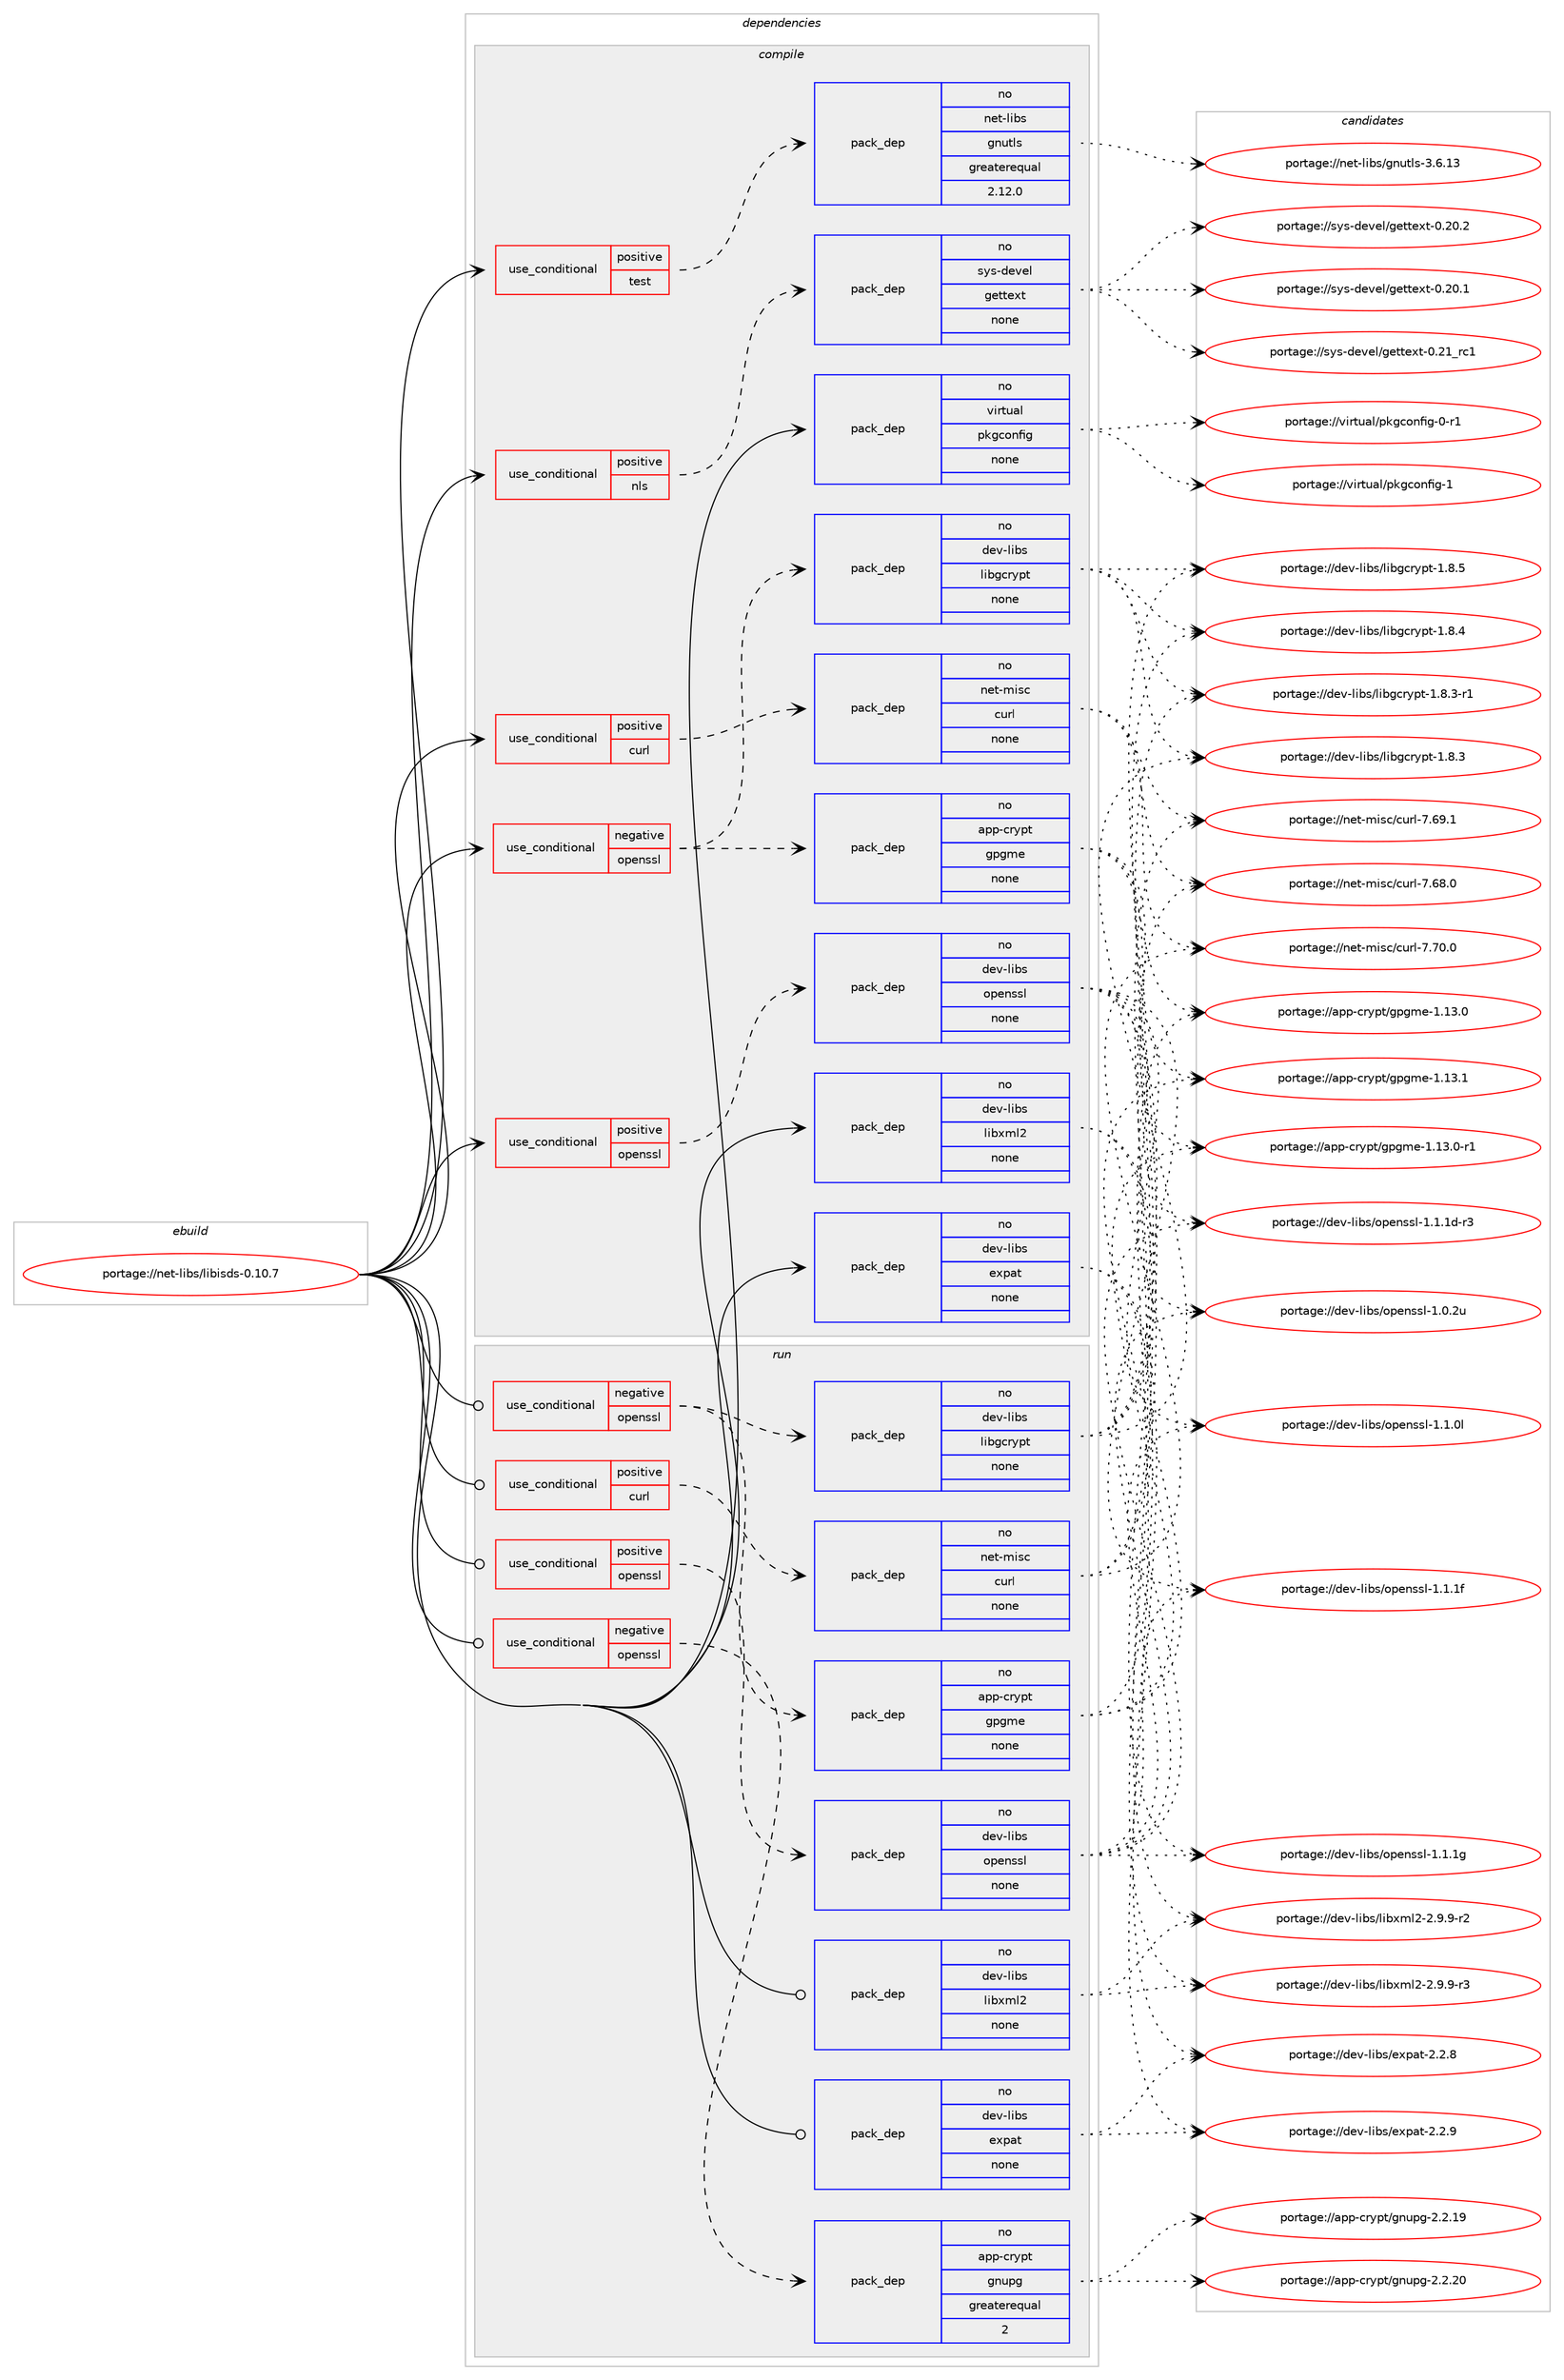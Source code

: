 digraph prolog {

# *************
# Graph options
# *************

newrank=true;
concentrate=true;
compound=true;
graph [rankdir=LR,fontname=Helvetica,fontsize=10,ranksep=1.5];#, ranksep=2.5, nodesep=0.2];
edge  [arrowhead=vee];
node  [fontname=Helvetica,fontsize=10];

# **********
# The ebuild
# **********

subgraph cluster_leftcol {
color=gray;
rank=same;
label=<<i>ebuild</i>>;
id [label="portage://net-libs/libisds-0.10.7", color=red, width=4, href="../net-libs/libisds-0.10.7.svg"];
}

# ****************
# The dependencies
# ****************

subgraph cluster_midcol {
color=gray;
label=<<i>dependencies</i>>;
subgraph cluster_compile {
fillcolor="#eeeeee";
style=filled;
label=<<i>compile</i>>;
subgraph cond2392 {
dependency11753 [label=<<TABLE BORDER="0" CELLBORDER="1" CELLSPACING="0" CELLPADDING="4"><TR><TD ROWSPAN="3" CELLPADDING="10">use_conditional</TD></TR><TR><TD>negative</TD></TR><TR><TD>openssl</TD></TR></TABLE>>, shape=none, color=red];
subgraph pack9226 {
dependency11754 [label=<<TABLE BORDER="0" CELLBORDER="1" CELLSPACING="0" CELLPADDING="4" WIDTH="220"><TR><TD ROWSPAN="6" CELLPADDING="30">pack_dep</TD></TR><TR><TD WIDTH="110">no</TD></TR><TR><TD>app-crypt</TD></TR><TR><TD>gpgme</TD></TR><TR><TD>none</TD></TR><TR><TD></TD></TR></TABLE>>, shape=none, color=blue];
}
dependency11753:e -> dependency11754:w [weight=20,style="dashed",arrowhead="vee"];
subgraph pack9227 {
dependency11755 [label=<<TABLE BORDER="0" CELLBORDER="1" CELLSPACING="0" CELLPADDING="4" WIDTH="220"><TR><TD ROWSPAN="6" CELLPADDING="30">pack_dep</TD></TR><TR><TD WIDTH="110">no</TD></TR><TR><TD>dev-libs</TD></TR><TR><TD>libgcrypt</TD></TR><TR><TD>none</TD></TR><TR><TD></TD></TR></TABLE>>, shape=none, color=blue];
}
dependency11753:e -> dependency11755:w [weight=20,style="dashed",arrowhead="vee"];
}
id:e -> dependency11753:w [weight=20,style="solid",arrowhead="vee"];
subgraph cond2393 {
dependency11756 [label=<<TABLE BORDER="0" CELLBORDER="1" CELLSPACING="0" CELLPADDING="4"><TR><TD ROWSPAN="3" CELLPADDING="10">use_conditional</TD></TR><TR><TD>positive</TD></TR><TR><TD>curl</TD></TR></TABLE>>, shape=none, color=red];
subgraph pack9228 {
dependency11757 [label=<<TABLE BORDER="0" CELLBORDER="1" CELLSPACING="0" CELLPADDING="4" WIDTH="220"><TR><TD ROWSPAN="6" CELLPADDING="30">pack_dep</TD></TR><TR><TD WIDTH="110">no</TD></TR><TR><TD>net-misc</TD></TR><TR><TD>curl</TD></TR><TR><TD>none</TD></TR><TR><TD></TD></TR></TABLE>>, shape=none, color=blue];
}
dependency11756:e -> dependency11757:w [weight=20,style="dashed",arrowhead="vee"];
}
id:e -> dependency11756:w [weight=20,style="solid",arrowhead="vee"];
subgraph cond2394 {
dependency11758 [label=<<TABLE BORDER="0" CELLBORDER="1" CELLSPACING="0" CELLPADDING="4"><TR><TD ROWSPAN="3" CELLPADDING="10">use_conditional</TD></TR><TR><TD>positive</TD></TR><TR><TD>nls</TD></TR></TABLE>>, shape=none, color=red];
subgraph pack9229 {
dependency11759 [label=<<TABLE BORDER="0" CELLBORDER="1" CELLSPACING="0" CELLPADDING="4" WIDTH="220"><TR><TD ROWSPAN="6" CELLPADDING="30">pack_dep</TD></TR><TR><TD WIDTH="110">no</TD></TR><TR><TD>sys-devel</TD></TR><TR><TD>gettext</TD></TR><TR><TD>none</TD></TR><TR><TD></TD></TR></TABLE>>, shape=none, color=blue];
}
dependency11758:e -> dependency11759:w [weight=20,style="dashed",arrowhead="vee"];
}
id:e -> dependency11758:w [weight=20,style="solid",arrowhead="vee"];
subgraph cond2395 {
dependency11760 [label=<<TABLE BORDER="0" CELLBORDER="1" CELLSPACING="0" CELLPADDING="4"><TR><TD ROWSPAN="3" CELLPADDING="10">use_conditional</TD></TR><TR><TD>positive</TD></TR><TR><TD>openssl</TD></TR></TABLE>>, shape=none, color=red];
subgraph pack9230 {
dependency11761 [label=<<TABLE BORDER="0" CELLBORDER="1" CELLSPACING="0" CELLPADDING="4" WIDTH="220"><TR><TD ROWSPAN="6" CELLPADDING="30">pack_dep</TD></TR><TR><TD WIDTH="110">no</TD></TR><TR><TD>dev-libs</TD></TR><TR><TD>openssl</TD></TR><TR><TD>none</TD></TR><TR><TD></TD></TR></TABLE>>, shape=none, color=blue];
}
dependency11760:e -> dependency11761:w [weight=20,style="dashed",arrowhead="vee"];
}
id:e -> dependency11760:w [weight=20,style="solid",arrowhead="vee"];
subgraph cond2396 {
dependency11762 [label=<<TABLE BORDER="0" CELLBORDER="1" CELLSPACING="0" CELLPADDING="4"><TR><TD ROWSPAN="3" CELLPADDING="10">use_conditional</TD></TR><TR><TD>positive</TD></TR><TR><TD>test</TD></TR></TABLE>>, shape=none, color=red];
subgraph pack9231 {
dependency11763 [label=<<TABLE BORDER="0" CELLBORDER="1" CELLSPACING="0" CELLPADDING="4" WIDTH="220"><TR><TD ROWSPAN="6" CELLPADDING="30">pack_dep</TD></TR><TR><TD WIDTH="110">no</TD></TR><TR><TD>net-libs</TD></TR><TR><TD>gnutls</TD></TR><TR><TD>greaterequal</TD></TR><TR><TD>2.12.0</TD></TR></TABLE>>, shape=none, color=blue];
}
dependency11762:e -> dependency11763:w [weight=20,style="dashed",arrowhead="vee"];
}
id:e -> dependency11762:w [weight=20,style="solid",arrowhead="vee"];
subgraph pack9232 {
dependency11764 [label=<<TABLE BORDER="0" CELLBORDER="1" CELLSPACING="0" CELLPADDING="4" WIDTH="220"><TR><TD ROWSPAN="6" CELLPADDING="30">pack_dep</TD></TR><TR><TD WIDTH="110">no</TD></TR><TR><TD>dev-libs</TD></TR><TR><TD>expat</TD></TR><TR><TD>none</TD></TR><TR><TD></TD></TR></TABLE>>, shape=none, color=blue];
}
id:e -> dependency11764:w [weight=20,style="solid",arrowhead="vee"];
subgraph pack9233 {
dependency11765 [label=<<TABLE BORDER="0" CELLBORDER="1" CELLSPACING="0" CELLPADDING="4" WIDTH="220"><TR><TD ROWSPAN="6" CELLPADDING="30">pack_dep</TD></TR><TR><TD WIDTH="110">no</TD></TR><TR><TD>dev-libs</TD></TR><TR><TD>libxml2</TD></TR><TR><TD>none</TD></TR><TR><TD></TD></TR></TABLE>>, shape=none, color=blue];
}
id:e -> dependency11765:w [weight=20,style="solid",arrowhead="vee"];
subgraph pack9234 {
dependency11766 [label=<<TABLE BORDER="0" CELLBORDER="1" CELLSPACING="0" CELLPADDING="4" WIDTH="220"><TR><TD ROWSPAN="6" CELLPADDING="30">pack_dep</TD></TR><TR><TD WIDTH="110">no</TD></TR><TR><TD>virtual</TD></TR><TR><TD>pkgconfig</TD></TR><TR><TD>none</TD></TR><TR><TD></TD></TR></TABLE>>, shape=none, color=blue];
}
id:e -> dependency11766:w [weight=20,style="solid",arrowhead="vee"];
}
subgraph cluster_compileandrun {
fillcolor="#eeeeee";
style=filled;
label=<<i>compile and run</i>>;
}
subgraph cluster_run {
fillcolor="#eeeeee";
style=filled;
label=<<i>run</i>>;
subgraph cond2397 {
dependency11767 [label=<<TABLE BORDER="0" CELLBORDER="1" CELLSPACING="0" CELLPADDING="4"><TR><TD ROWSPAN="3" CELLPADDING="10">use_conditional</TD></TR><TR><TD>negative</TD></TR><TR><TD>openssl</TD></TR></TABLE>>, shape=none, color=red];
subgraph pack9235 {
dependency11768 [label=<<TABLE BORDER="0" CELLBORDER="1" CELLSPACING="0" CELLPADDING="4" WIDTH="220"><TR><TD ROWSPAN="6" CELLPADDING="30">pack_dep</TD></TR><TR><TD WIDTH="110">no</TD></TR><TR><TD>app-crypt</TD></TR><TR><TD>gnupg</TD></TR><TR><TD>greaterequal</TD></TR><TR><TD>2</TD></TR></TABLE>>, shape=none, color=blue];
}
dependency11767:e -> dependency11768:w [weight=20,style="dashed",arrowhead="vee"];
}
id:e -> dependency11767:w [weight=20,style="solid",arrowhead="odot"];
subgraph cond2398 {
dependency11769 [label=<<TABLE BORDER="0" CELLBORDER="1" CELLSPACING="0" CELLPADDING="4"><TR><TD ROWSPAN="3" CELLPADDING="10">use_conditional</TD></TR><TR><TD>negative</TD></TR><TR><TD>openssl</TD></TR></TABLE>>, shape=none, color=red];
subgraph pack9236 {
dependency11770 [label=<<TABLE BORDER="0" CELLBORDER="1" CELLSPACING="0" CELLPADDING="4" WIDTH="220"><TR><TD ROWSPAN="6" CELLPADDING="30">pack_dep</TD></TR><TR><TD WIDTH="110">no</TD></TR><TR><TD>app-crypt</TD></TR><TR><TD>gpgme</TD></TR><TR><TD>none</TD></TR><TR><TD></TD></TR></TABLE>>, shape=none, color=blue];
}
dependency11769:e -> dependency11770:w [weight=20,style="dashed",arrowhead="vee"];
subgraph pack9237 {
dependency11771 [label=<<TABLE BORDER="0" CELLBORDER="1" CELLSPACING="0" CELLPADDING="4" WIDTH="220"><TR><TD ROWSPAN="6" CELLPADDING="30">pack_dep</TD></TR><TR><TD WIDTH="110">no</TD></TR><TR><TD>dev-libs</TD></TR><TR><TD>libgcrypt</TD></TR><TR><TD>none</TD></TR><TR><TD></TD></TR></TABLE>>, shape=none, color=blue];
}
dependency11769:e -> dependency11771:w [weight=20,style="dashed",arrowhead="vee"];
}
id:e -> dependency11769:w [weight=20,style="solid",arrowhead="odot"];
subgraph cond2399 {
dependency11772 [label=<<TABLE BORDER="0" CELLBORDER="1" CELLSPACING="0" CELLPADDING="4"><TR><TD ROWSPAN="3" CELLPADDING="10">use_conditional</TD></TR><TR><TD>positive</TD></TR><TR><TD>curl</TD></TR></TABLE>>, shape=none, color=red];
subgraph pack9238 {
dependency11773 [label=<<TABLE BORDER="0" CELLBORDER="1" CELLSPACING="0" CELLPADDING="4" WIDTH="220"><TR><TD ROWSPAN="6" CELLPADDING="30">pack_dep</TD></TR><TR><TD WIDTH="110">no</TD></TR><TR><TD>net-misc</TD></TR><TR><TD>curl</TD></TR><TR><TD>none</TD></TR><TR><TD></TD></TR></TABLE>>, shape=none, color=blue];
}
dependency11772:e -> dependency11773:w [weight=20,style="dashed",arrowhead="vee"];
}
id:e -> dependency11772:w [weight=20,style="solid",arrowhead="odot"];
subgraph cond2400 {
dependency11774 [label=<<TABLE BORDER="0" CELLBORDER="1" CELLSPACING="0" CELLPADDING="4"><TR><TD ROWSPAN="3" CELLPADDING="10">use_conditional</TD></TR><TR><TD>positive</TD></TR><TR><TD>openssl</TD></TR></TABLE>>, shape=none, color=red];
subgraph pack9239 {
dependency11775 [label=<<TABLE BORDER="0" CELLBORDER="1" CELLSPACING="0" CELLPADDING="4" WIDTH="220"><TR><TD ROWSPAN="6" CELLPADDING="30">pack_dep</TD></TR><TR><TD WIDTH="110">no</TD></TR><TR><TD>dev-libs</TD></TR><TR><TD>openssl</TD></TR><TR><TD>none</TD></TR><TR><TD></TD></TR></TABLE>>, shape=none, color=blue];
}
dependency11774:e -> dependency11775:w [weight=20,style="dashed",arrowhead="vee"];
}
id:e -> dependency11774:w [weight=20,style="solid",arrowhead="odot"];
subgraph pack9240 {
dependency11776 [label=<<TABLE BORDER="0" CELLBORDER="1" CELLSPACING="0" CELLPADDING="4" WIDTH="220"><TR><TD ROWSPAN="6" CELLPADDING="30">pack_dep</TD></TR><TR><TD WIDTH="110">no</TD></TR><TR><TD>dev-libs</TD></TR><TR><TD>expat</TD></TR><TR><TD>none</TD></TR><TR><TD></TD></TR></TABLE>>, shape=none, color=blue];
}
id:e -> dependency11776:w [weight=20,style="solid",arrowhead="odot"];
subgraph pack9241 {
dependency11777 [label=<<TABLE BORDER="0" CELLBORDER="1" CELLSPACING="0" CELLPADDING="4" WIDTH="220"><TR><TD ROWSPAN="6" CELLPADDING="30">pack_dep</TD></TR><TR><TD WIDTH="110">no</TD></TR><TR><TD>dev-libs</TD></TR><TR><TD>libxml2</TD></TR><TR><TD>none</TD></TR><TR><TD></TD></TR></TABLE>>, shape=none, color=blue];
}
id:e -> dependency11777:w [weight=20,style="solid",arrowhead="odot"];
}
}

# **************
# The candidates
# **************

subgraph cluster_choices {
rank=same;
color=gray;
label=<<i>candidates</i>>;

subgraph choice9226 {
color=black;
nodesep=1;
choice9711211245991141211121164710311210310910145494649514649 [label="portage://app-crypt/gpgme-1.13.1", color=red, width=4,href="../app-crypt/gpgme-1.13.1.svg"];
choice97112112459911412111211647103112103109101454946495146484511449 [label="portage://app-crypt/gpgme-1.13.0-r1", color=red, width=4,href="../app-crypt/gpgme-1.13.0-r1.svg"];
choice9711211245991141211121164710311210310910145494649514648 [label="portage://app-crypt/gpgme-1.13.0", color=red, width=4,href="../app-crypt/gpgme-1.13.0.svg"];
dependency11754:e -> choice9711211245991141211121164710311210310910145494649514649:w [style=dotted,weight="100"];
dependency11754:e -> choice97112112459911412111211647103112103109101454946495146484511449:w [style=dotted,weight="100"];
dependency11754:e -> choice9711211245991141211121164710311210310910145494649514648:w [style=dotted,weight="100"];
}
subgraph choice9227 {
color=black;
nodesep=1;
choice1001011184510810598115471081059810399114121112116454946564653 [label="portage://dev-libs/libgcrypt-1.8.5", color=red, width=4,href="../dev-libs/libgcrypt-1.8.5.svg"];
choice1001011184510810598115471081059810399114121112116454946564652 [label="portage://dev-libs/libgcrypt-1.8.4", color=red, width=4,href="../dev-libs/libgcrypt-1.8.4.svg"];
choice10010111845108105981154710810598103991141211121164549465646514511449 [label="portage://dev-libs/libgcrypt-1.8.3-r1", color=red, width=4,href="../dev-libs/libgcrypt-1.8.3-r1.svg"];
choice1001011184510810598115471081059810399114121112116454946564651 [label="portage://dev-libs/libgcrypt-1.8.3", color=red, width=4,href="../dev-libs/libgcrypt-1.8.3.svg"];
dependency11755:e -> choice1001011184510810598115471081059810399114121112116454946564653:w [style=dotted,weight="100"];
dependency11755:e -> choice1001011184510810598115471081059810399114121112116454946564652:w [style=dotted,weight="100"];
dependency11755:e -> choice10010111845108105981154710810598103991141211121164549465646514511449:w [style=dotted,weight="100"];
dependency11755:e -> choice1001011184510810598115471081059810399114121112116454946564651:w [style=dotted,weight="100"];
}
subgraph choice9228 {
color=black;
nodesep=1;
choice1101011164510910511599479911711410845554655484648 [label="portage://net-misc/curl-7.70.0", color=red, width=4,href="../net-misc/curl-7.70.0.svg"];
choice1101011164510910511599479911711410845554654574649 [label="portage://net-misc/curl-7.69.1", color=red, width=4,href="../net-misc/curl-7.69.1.svg"];
choice1101011164510910511599479911711410845554654564648 [label="portage://net-misc/curl-7.68.0", color=red, width=4,href="../net-misc/curl-7.68.0.svg"];
dependency11757:e -> choice1101011164510910511599479911711410845554655484648:w [style=dotted,weight="100"];
dependency11757:e -> choice1101011164510910511599479911711410845554654574649:w [style=dotted,weight="100"];
dependency11757:e -> choice1101011164510910511599479911711410845554654564648:w [style=dotted,weight="100"];
}
subgraph choice9229 {
color=black;
nodesep=1;
choice11512111545100101118101108471031011161161011201164548465049951149949 [label="portage://sys-devel/gettext-0.21_rc1", color=red, width=4,href="../sys-devel/gettext-0.21_rc1.svg"];
choice115121115451001011181011084710310111611610112011645484650484650 [label="portage://sys-devel/gettext-0.20.2", color=red, width=4,href="../sys-devel/gettext-0.20.2.svg"];
choice115121115451001011181011084710310111611610112011645484650484649 [label="portage://sys-devel/gettext-0.20.1", color=red, width=4,href="../sys-devel/gettext-0.20.1.svg"];
dependency11759:e -> choice11512111545100101118101108471031011161161011201164548465049951149949:w [style=dotted,weight="100"];
dependency11759:e -> choice115121115451001011181011084710310111611610112011645484650484650:w [style=dotted,weight="100"];
dependency11759:e -> choice115121115451001011181011084710310111611610112011645484650484649:w [style=dotted,weight="100"];
}
subgraph choice9230 {
color=black;
nodesep=1;
choice100101118451081059811547111112101110115115108454946494649103 [label="portage://dev-libs/openssl-1.1.1g", color=red, width=4,href="../dev-libs/openssl-1.1.1g.svg"];
choice100101118451081059811547111112101110115115108454946494649102 [label="portage://dev-libs/openssl-1.1.1f", color=red, width=4,href="../dev-libs/openssl-1.1.1f.svg"];
choice1001011184510810598115471111121011101151151084549464946491004511451 [label="portage://dev-libs/openssl-1.1.1d-r3", color=red, width=4,href="../dev-libs/openssl-1.1.1d-r3.svg"];
choice100101118451081059811547111112101110115115108454946494648108 [label="portage://dev-libs/openssl-1.1.0l", color=red, width=4,href="../dev-libs/openssl-1.1.0l.svg"];
choice100101118451081059811547111112101110115115108454946484650117 [label="portage://dev-libs/openssl-1.0.2u", color=red, width=4,href="../dev-libs/openssl-1.0.2u.svg"];
dependency11761:e -> choice100101118451081059811547111112101110115115108454946494649103:w [style=dotted,weight="100"];
dependency11761:e -> choice100101118451081059811547111112101110115115108454946494649102:w [style=dotted,weight="100"];
dependency11761:e -> choice1001011184510810598115471111121011101151151084549464946491004511451:w [style=dotted,weight="100"];
dependency11761:e -> choice100101118451081059811547111112101110115115108454946494648108:w [style=dotted,weight="100"];
dependency11761:e -> choice100101118451081059811547111112101110115115108454946484650117:w [style=dotted,weight="100"];
}
subgraph choice9231 {
color=black;
nodesep=1;
choice11010111645108105981154710311011711610811545514654464951 [label="portage://net-libs/gnutls-3.6.13", color=red, width=4,href="../net-libs/gnutls-3.6.13.svg"];
dependency11763:e -> choice11010111645108105981154710311011711610811545514654464951:w [style=dotted,weight="100"];
}
subgraph choice9232 {
color=black;
nodesep=1;
choice10010111845108105981154710112011297116455046504657 [label="portage://dev-libs/expat-2.2.9", color=red, width=4,href="../dev-libs/expat-2.2.9.svg"];
choice10010111845108105981154710112011297116455046504656 [label="portage://dev-libs/expat-2.2.8", color=red, width=4,href="../dev-libs/expat-2.2.8.svg"];
dependency11764:e -> choice10010111845108105981154710112011297116455046504657:w [style=dotted,weight="100"];
dependency11764:e -> choice10010111845108105981154710112011297116455046504656:w [style=dotted,weight="100"];
}
subgraph choice9233 {
color=black;
nodesep=1;
choice10010111845108105981154710810598120109108504550465746574511451 [label="portage://dev-libs/libxml2-2.9.9-r3", color=red, width=4,href="../dev-libs/libxml2-2.9.9-r3.svg"];
choice10010111845108105981154710810598120109108504550465746574511450 [label="portage://dev-libs/libxml2-2.9.9-r2", color=red, width=4,href="../dev-libs/libxml2-2.9.9-r2.svg"];
dependency11765:e -> choice10010111845108105981154710810598120109108504550465746574511451:w [style=dotted,weight="100"];
dependency11765:e -> choice10010111845108105981154710810598120109108504550465746574511450:w [style=dotted,weight="100"];
}
subgraph choice9234 {
color=black;
nodesep=1;
choice1181051141161179710847112107103991111101021051034549 [label="portage://virtual/pkgconfig-1", color=red, width=4,href="../virtual/pkgconfig-1.svg"];
choice11810511411611797108471121071039911111010210510345484511449 [label="portage://virtual/pkgconfig-0-r1", color=red, width=4,href="../virtual/pkgconfig-0-r1.svg"];
dependency11766:e -> choice1181051141161179710847112107103991111101021051034549:w [style=dotted,weight="100"];
dependency11766:e -> choice11810511411611797108471121071039911111010210510345484511449:w [style=dotted,weight="100"];
}
subgraph choice9235 {
color=black;
nodesep=1;
choice9711211245991141211121164710311011711210345504650465048 [label="portage://app-crypt/gnupg-2.2.20", color=red, width=4,href="../app-crypt/gnupg-2.2.20.svg"];
choice9711211245991141211121164710311011711210345504650464957 [label="portage://app-crypt/gnupg-2.2.19", color=red, width=4,href="../app-crypt/gnupg-2.2.19.svg"];
dependency11768:e -> choice9711211245991141211121164710311011711210345504650465048:w [style=dotted,weight="100"];
dependency11768:e -> choice9711211245991141211121164710311011711210345504650464957:w [style=dotted,weight="100"];
}
subgraph choice9236 {
color=black;
nodesep=1;
choice9711211245991141211121164710311210310910145494649514649 [label="portage://app-crypt/gpgme-1.13.1", color=red, width=4,href="../app-crypt/gpgme-1.13.1.svg"];
choice97112112459911412111211647103112103109101454946495146484511449 [label="portage://app-crypt/gpgme-1.13.0-r1", color=red, width=4,href="../app-crypt/gpgme-1.13.0-r1.svg"];
choice9711211245991141211121164710311210310910145494649514648 [label="portage://app-crypt/gpgme-1.13.0", color=red, width=4,href="../app-crypt/gpgme-1.13.0.svg"];
dependency11770:e -> choice9711211245991141211121164710311210310910145494649514649:w [style=dotted,weight="100"];
dependency11770:e -> choice97112112459911412111211647103112103109101454946495146484511449:w [style=dotted,weight="100"];
dependency11770:e -> choice9711211245991141211121164710311210310910145494649514648:w [style=dotted,weight="100"];
}
subgraph choice9237 {
color=black;
nodesep=1;
choice1001011184510810598115471081059810399114121112116454946564653 [label="portage://dev-libs/libgcrypt-1.8.5", color=red, width=4,href="../dev-libs/libgcrypt-1.8.5.svg"];
choice1001011184510810598115471081059810399114121112116454946564652 [label="portage://dev-libs/libgcrypt-1.8.4", color=red, width=4,href="../dev-libs/libgcrypt-1.8.4.svg"];
choice10010111845108105981154710810598103991141211121164549465646514511449 [label="portage://dev-libs/libgcrypt-1.8.3-r1", color=red, width=4,href="../dev-libs/libgcrypt-1.8.3-r1.svg"];
choice1001011184510810598115471081059810399114121112116454946564651 [label="portage://dev-libs/libgcrypt-1.8.3", color=red, width=4,href="../dev-libs/libgcrypt-1.8.3.svg"];
dependency11771:e -> choice1001011184510810598115471081059810399114121112116454946564653:w [style=dotted,weight="100"];
dependency11771:e -> choice1001011184510810598115471081059810399114121112116454946564652:w [style=dotted,weight="100"];
dependency11771:e -> choice10010111845108105981154710810598103991141211121164549465646514511449:w [style=dotted,weight="100"];
dependency11771:e -> choice1001011184510810598115471081059810399114121112116454946564651:w [style=dotted,weight="100"];
}
subgraph choice9238 {
color=black;
nodesep=1;
choice1101011164510910511599479911711410845554655484648 [label="portage://net-misc/curl-7.70.0", color=red, width=4,href="../net-misc/curl-7.70.0.svg"];
choice1101011164510910511599479911711410845554654574649 [label="portage://net-misc/curl-7.69.1", color=red, width=4,href="../net-misc/curl-7.69.1.svg"];
choice1101011164510910511599479911711410845554654564648 [label="portage://net-misc/curl-7.68.0", color=red, width=4,href="../net-misc/curl-7.68.0.svg"];
dependency11773:e -> choice1101011164510910511599479911711410845554655484648:w [style=dotted,weight="100"];
dependency11773:e -> choice1101011164510910511599479911711410845554654574649:w [style=dotted,weight="100"];
dependency11773:e -> choice1101011164510910511599479911711410845554654564648:w [style=dotted,weight="100"];
}
subgraph choice9239 {
color=black;
nodesep=1;
choice100101118451081059811547111112101110115115108454946494649103 [label="portage://dev-libs/openssl-1.1.1g", color=red, width=4,href="../dev-libs/openssl-1.1.1g.svg"];
choice100101118451081059811547111112101110115115108454946494649102 [label="portage://dev-libs/openssl-1.1.1f", color=red, width=4,href="../dev-libs/openssl-1.1.1f.svg"];
choice1001011184510810598115471111121011101151151084549464946491004511451 [label="portage://dev-libs/openssl-1.1.1d-r3", color=red, width=4,href="../dev-libs/openssl-1.1.1d-r3.svg"];
choice100101118451081059811547111112101110115115108454946494648108 [label="portage://dev-libs/openssl-1.1.0l", color=red, width=4,href="../dev-libs/openssl-1.1.0l.svg"];
choice100101118451081059811547111112101110115115108454946484650117 [label="portage://dev-libs/openssl-1.0.2u", color=red, width=4,href="../dev-libs/openssl-1.0.2u.svg"];
dependency11775:e -> choice100101118451081059811547111112101110115115108454946494649103:w [style=dotted,weight="100"];
dependency11775:e -> choice100101118451081059811547111112101110115115108454946494649102:w [style=dotted,weight="100"];
dependency11775:e -> choice1001011184510810598115471111121011101151151084549464946491004511451:w [style=dotted,weight="100"];
dependency11775:e -> choice100101118451081059811547111112101110115115108454946494648108:w [style=dotted,weight="100"];
dependency11775:e -> choice100101118451081059811547111112101110115115108454946484650117:w [style=dotted,weight="100"];
}
subgraph choice9240 {
color=black;
nodesep=1;
choice10010111845108105981154710112011297116455046504657 [label="portage://dev-libs/expat-2.2.9", color=red, width=4,href="../dev-libs/expat-2.2.9.svg"];
choice10010111845108105981154710112011297116455046504656 [label="portage://dev-libs/expat-2.2.8", color=red, width=4,href="../dev-libs/expat-2.2.8.svg"];
dependency11776:e -> choice10010111845108105981154710112011297116455046504657:w [style=dotted,weight="100"];
dependency11776:e -> choice10010111845108105981154710112011297116455046504656:w [style=dotted,weight="100"];
}
subgraph choice9241 {
color=black;
nodesep=1;
choice10010111845108105981154710810598120109108504550465746574511451 [label="portage://dev-libs/libxml2-2.9.9-r3", color=red, width=4,href="../dev-libs/libxml2-2.9.9-r3.svg"];
choice10010111845108105981154710810598120109108504550465746574511450 [label="portage://dev-libs/libxml2-2.9.9-r2", color=red, width=4,href="../dev-libs/libxml2-2.9.9-r2.svg"];
dependency11777:e -> choice10010111845108105981154710810598120109108504550465746574511451:w [style=dotted,weight="100"];
dependency11777:e -> choice10010111845108105981154710810598120109108504550465746574511450:w [style=dotted,weight="100"];
}
}

}
